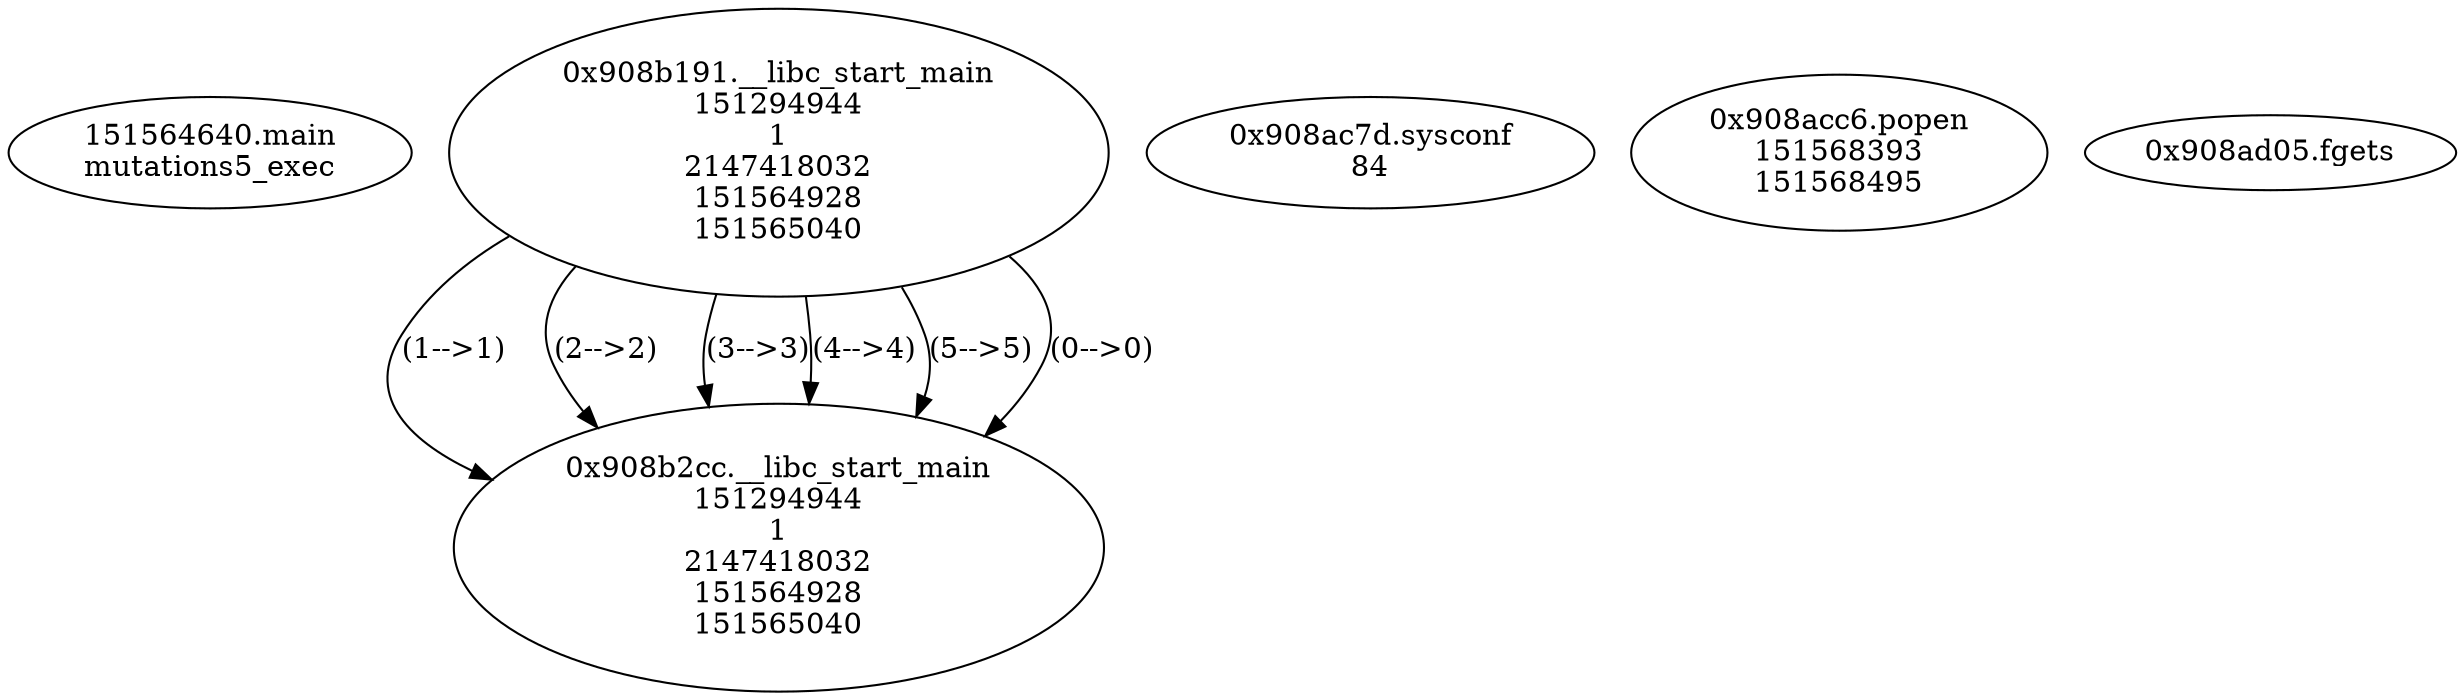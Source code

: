 // Global SCDG with merge call
digraph {
	0 [label="151564640.main
mutations5_exec"]
	1 [label="0x908b191.__libc_start_main
151294944
1
2147418032
151564928
151565040"]
	2 [label="0x908b2cc.__libc_start_main
151294944
1
2147418032
151564928
151565040"]
	1 -> 2 [label="(1-->1)"]
	1 -> 2 [label="(2-->2)"]
	1 -> 2 [label="(3-->3)"]
	1 -> 2 [label="(4-->4)"]
	1 -> 2 [label="(5-->5)"]
	1 -> 2 [label="(0-->0)"]
	3 [label="0x908ac7d.sysconf
84"]
	4 [label="0x908acc6.popen
151568393
151568495"]
	5 [label="0x908ad05.fgets
"]
}

